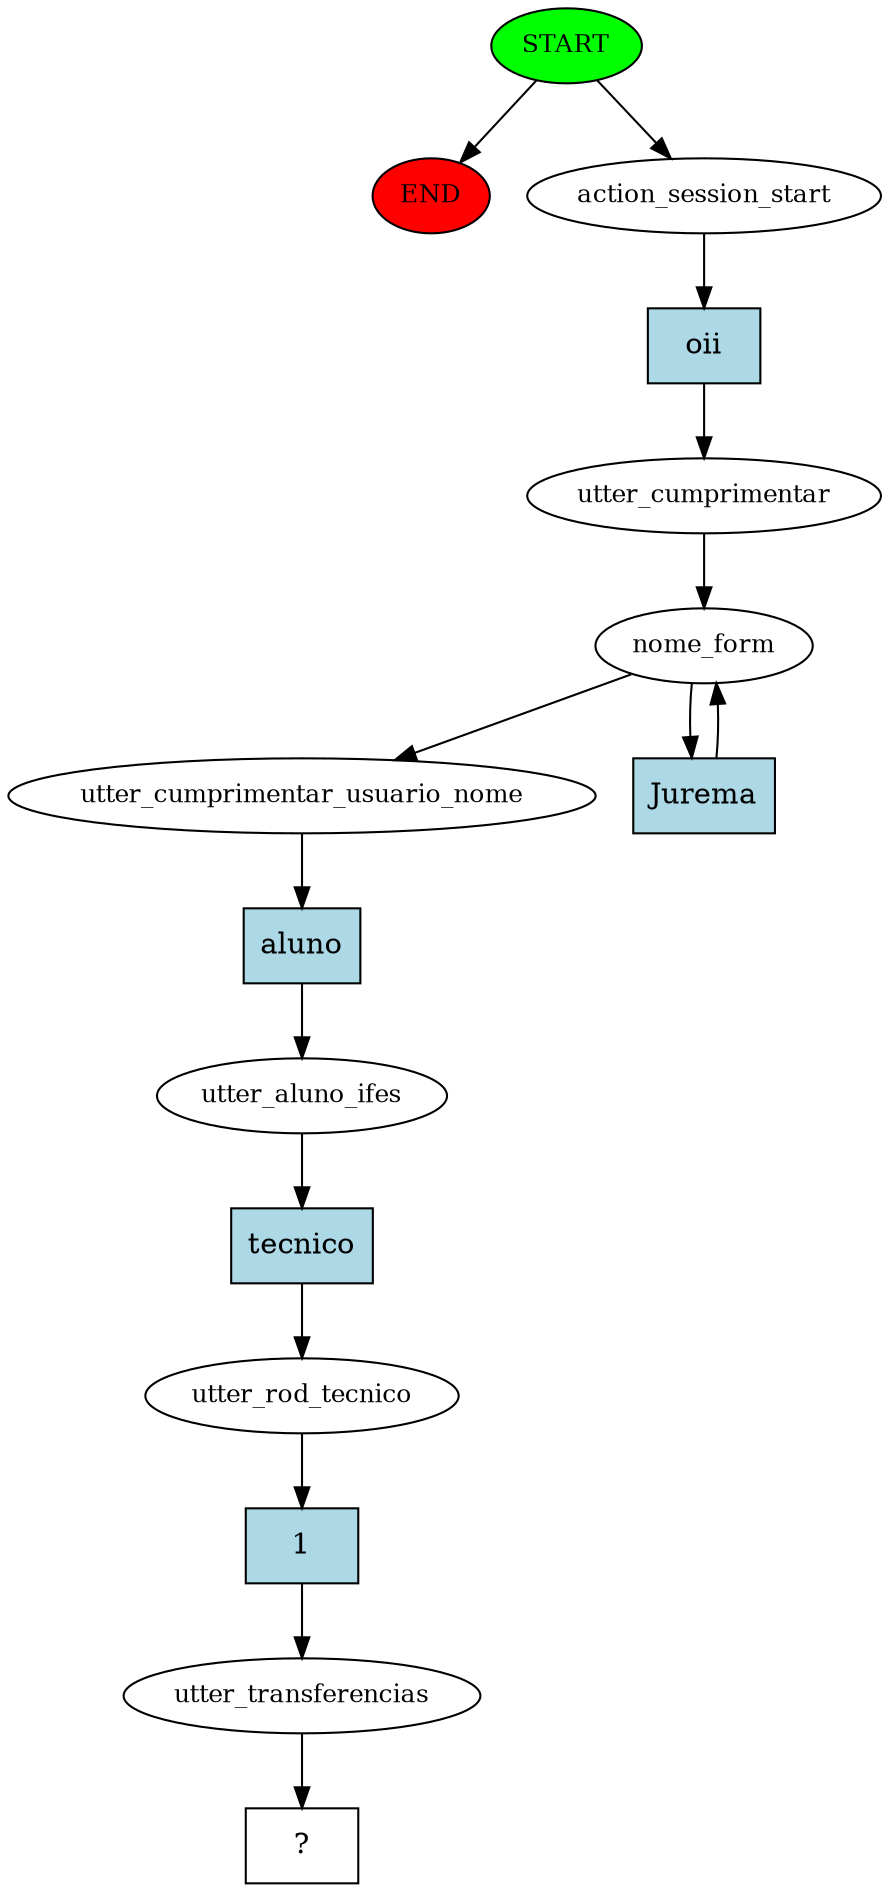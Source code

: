digraph  {
0 [class="start active", fillcolor=green, fontsize=12, label=START, style=filled];
"-1" [class=end, fillcolor=red, fontsize=12, label=END, style=filled];
1 [class=active, fontsize=12, label=action_session_start];
2 [class=active, fontsize=12, label=utter_cumprimentar];
3 [class=active, fontsize=12, label=nome_form];
5 [class=active, fontsize=12, label=utter_cumprimentar_usuario_nome];
6 [class=active, fontsize=12, label=utter_aluno_ifes];
7 [class=active, fontsize=12, label=utter_rod_tecnico];
8 [class=active, fontsize=12, label=utter_transferencias];
9 [class="intent dashed active", label="  ?  ", shape=rect];
10 [class="intent active", fillcolor=lightblue, label=oii, shape=rect, style=filled];
11 [class="intent active", fillcolor=lightblue, label=Jurema, shape=rect, style=filled];
12 [class="intent active", fillcolor=lightblue, label=aluno, shape=rect, style=filled];
13 [class="intent active", fillcolor=lightblue, label=tecnico, shape=rect, style=filled];
14 [class="intent active", fillcolor=lightblue, label=1, shape=rect, style=filled];
0 -> "-1"  [class="", key=NONE, label=""];
0 -> 1  [class=active, key=NONE, label=""];
1 -> 10  [class=active, key=0];
2 -> 3  [class=active, key=NONE, label=""];
3 -> 5  [class=active, key=NONE, label=""];
3 -> 11  [class=active, key=0];
5 -> 12  [class=active, key=0];
6 -> 13  [class=active, key=0];
7 -> 14  [class=active, key=0];
8 -> 9  [class=active, key=NONE, label=""];
10 -> 2  [class=active, key=0];
11 -> 3  [class=active, key=0];
12 -> 6  [class=active, key=0];
13 -> 7  [class=active, key=0];
14 -> 8  [class=active, key=0];
}
